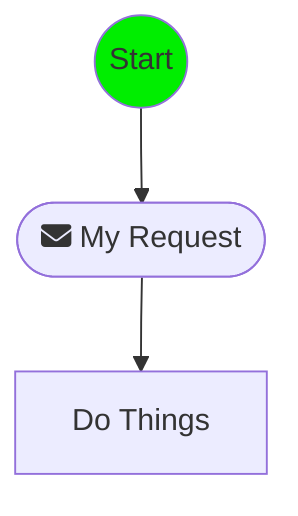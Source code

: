 flowchart TD
node0:::executed@{ shape: circle, label: "Start"}
node1@{ shape: stadium, label: "fa:fa-envelope My Request"}
node0 --> node1
node2["Do Things"]
node1 --> node2
classDef executed fill:#0e0